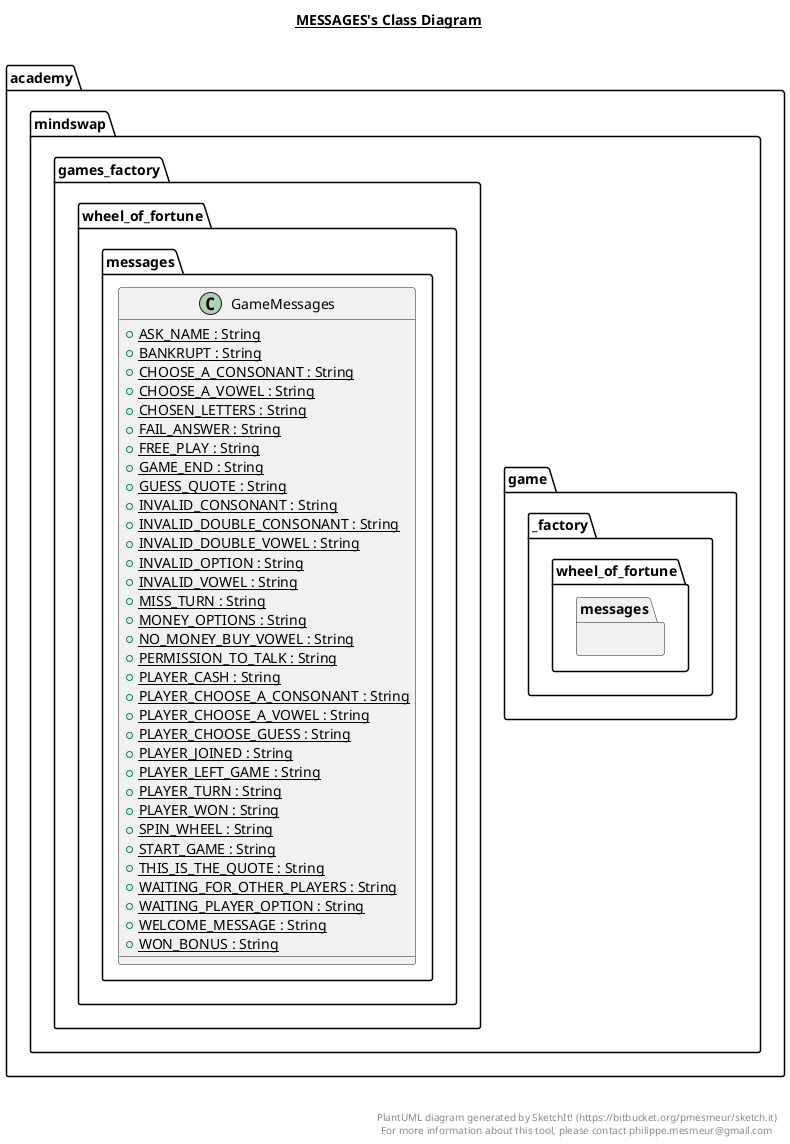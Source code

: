 @startuml

title __MESSAGES's Class Diagram__\n

  namespace academy.mindswap.game {
    namespace _factory {
      namespace wheel_of_fortune {
        namespace messages {
          class academy.mindswap.games_factory.wheel_of_fortune.messages.GameMessages {
              {static} + ASK_NAME : String
              {static} + BANKRUPT : String
              {static} + CHOOSE_A_CONSONANT : String
              {static} + CHOOSE_A_VOWEL : String
              {static} + CHOSEN_LETTERS : String
              {static} + FAIL_ANSWER : String
              {static} + FREE_PLAY : String
              {static} + GAME_END : String
              {static} + GUESS_QUOTE : String
              {static} + INVALID_CONSONANT : String
              {static} + INVALID_DOUBLE_CONSONANT : String
              {static} + INVALID_DOUBLE_VOWEL : String
              {static} + INVALID_OPTION : String
              {static} + INVALID_VOWEL : String
              {static} + MISS_TURN : String
              {static} + MONEY_OPTIONS : String
              {static} + NO_MONEY_BUY_VOWEL : String
              {static} + PERMISSION_TO_TALK : String
              {static} + PLAYER_CASH : String
              {static} + PLAYER_CHOOSE_A_CONSONANT : String
              {static} + PLAYER_CHOOSE_A_VOWEL : String
              {static} + PLAYER_CHOOSE_GUESS : String
              {static} + PLAYER_JOINED : String
              {static} + PLAYER_LEFT_GAME : String
              {static} + PLAYER_TURN : String
              {static} + PLAYER_WON : String
              {static} + SPIN_WHEEL : String
              {static} + START_GAME : String
              {static} + THIS_IS_THE_QUOTE : String
              {static} + WAITING_FOR_OTHER_PLAYERS : String
              {static} + WAITING_PLAYER_OPTION : String
              {static} + WELCOME_MESSAGE : String
              {static} + WON_BONUS : String
          }
        }
      }
    }
  }
  



right footer


PlantUML diagram generated by SketchIt! (https://bitbucket.org/pmesmeur/sketch.it)
For more information about this tool, please contact philippe.mesmeur@gmail.com
endfooter

@enduml
